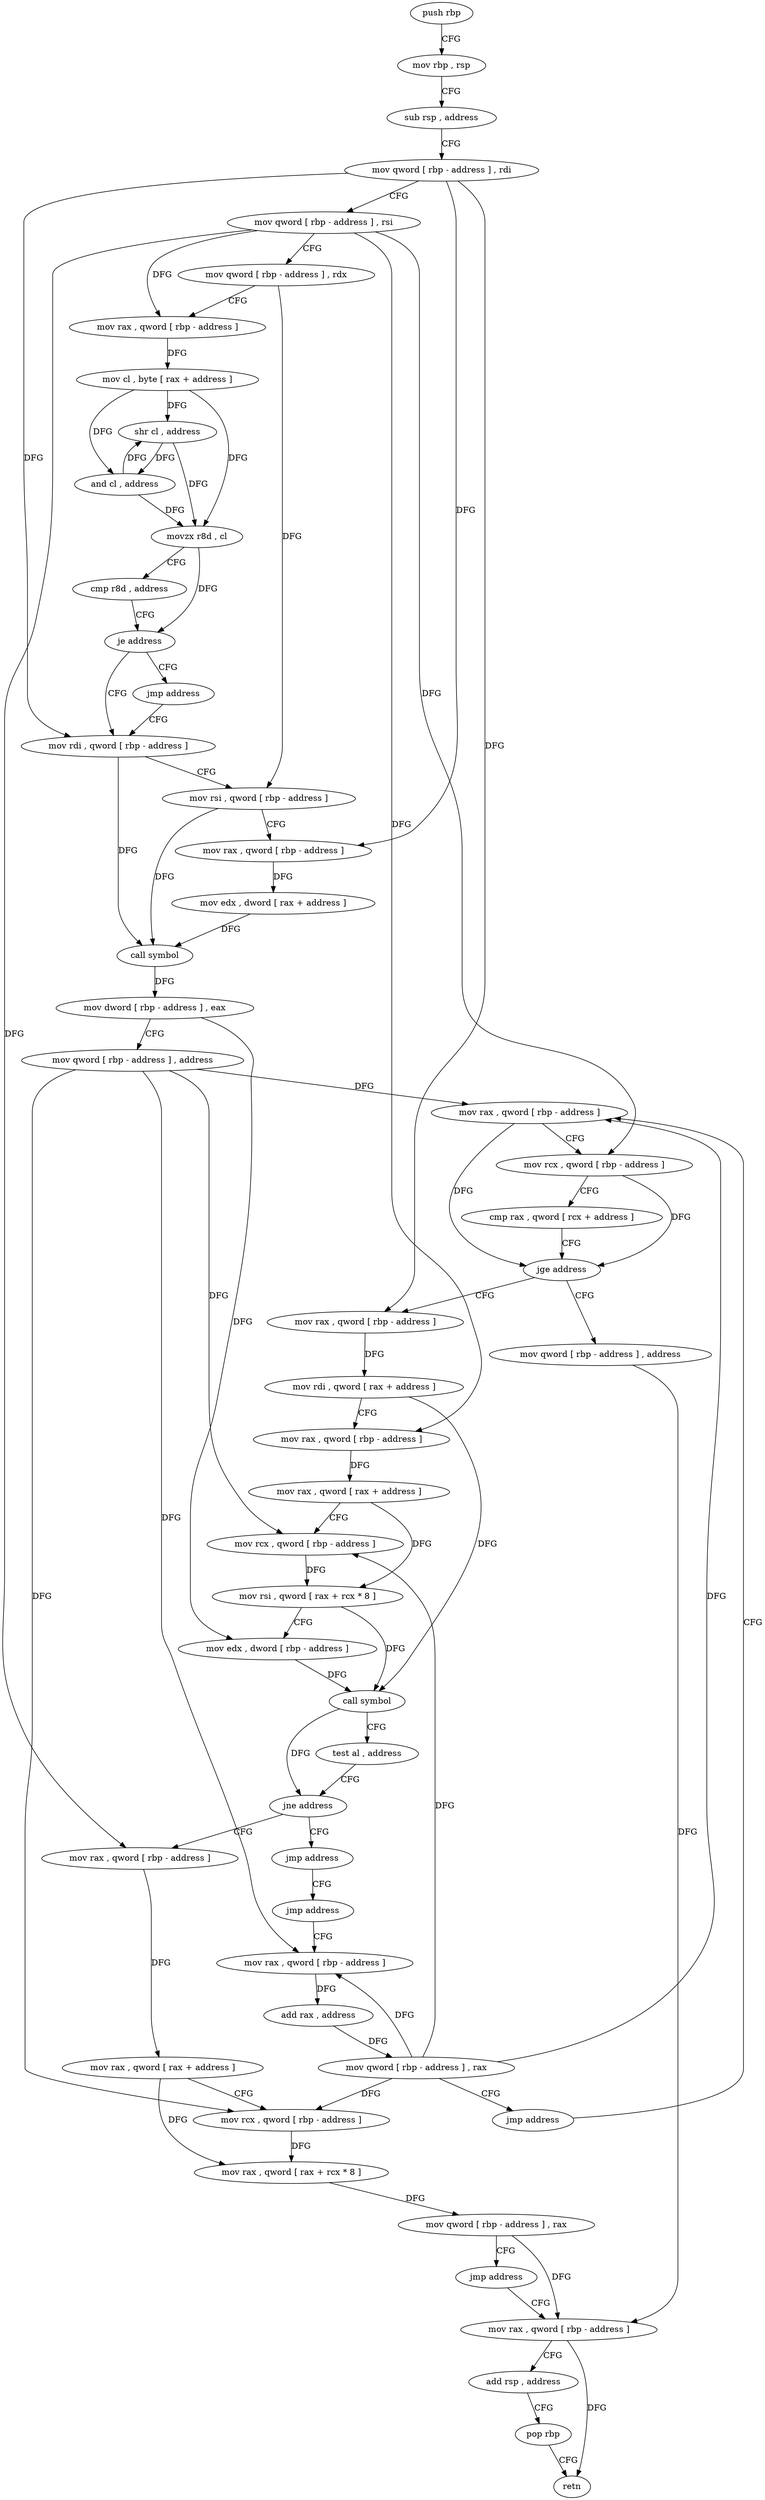 digraph "func" {
"4286816" [label = "push rbp" ]
"4286817" [label = "mov rbp , rsp" ]
"4286820" [label = "sub rsp , address" ]
"4286824" [label = "mov qword [ rbp - address ] , rdi" ]
"4286828" [label = "mov qword [ rbp - address ] , rsi" ]
"4286832" [label = "mov qword [ rbp - address ] , rdx" ]
"4286836" [label = "mov rax , qword [ rbp - address ]" ]
"4286840" [label = "mov cl , byte [ rax + address ]" ]
"4286843" [label = "shr cl , address" ]
"4286846" [label = "and cl , address" ]
"4286849" [label = "movzx r8d , cl" ]
"4286853" [label = "cmp r8d , address" ]
"4286857" [label = "je address" ]
"4286868" [label = "mov rdi , qword [ rbp - address ]" ]
"4286863" [label = "jmp address" ]
"4286872" [label = "mov rsi , qword [ rbp - address ]" ]
"4286876" [label = "mov rax , qword [ rbp - address ]" ]
"4286880" [label = "mov edx , dword [ rax + address ]" ]
"4286886" [label = "call symbol" ]
"4286891" [label = "mov dword [ rbp - address ] , eax" ]
"4286894" [label = "mov qword [ rbp - address ] , address" ]
"4286902" [label = "mov rax , qword [ rbp - address ]" ]
"4287017" [label = "mov qword [ rbp - address ] , address" ]
"4287025" [label = "mov rax , qword [ rbp - address ]" ]
"4286920" [label = "mov rax , qword [ rbp - address ]" ]
"4286924" [label = "mov rdi , qword [ rax + address ]" ]
"4286931" [label = "mov rax , qword [ rbp - address ]" ]
"4286935" [label = "mov rax , qword [ rax + address ]" ]
"4286939" [label = "mov rcx , qword [ rbp - address ]" ]
"4286943" [label = "mov rsi , qword [ rax + rcx * 8 ]" ]
"4286947" [label = "mov edx , dword [ rbp - address ]" ]
"4286950" [label = "call symbol" ]
"4286955" [label = "test al , address" ]
"4286957" [label = "jne address" ]
"4286968" [label = "mov rax , qword [ rbp - address ]" ]
"4286963" [label = "jmp address" ]
"4286972" [label = "mov rax , qword [ rax + address ]" ]
"4286976" [label = "mov rcx , qword [ rbp - address ]" ]
"4286980" [label = "mov rax , qword [ rax + rcx * 8 ]" ]
"4286984" [label = "mov qword [ rbp - address ] , rax" ]
"4286988" [label = "jmp address" ]
"4286993" [label = "jmp address" ]
"4287029" [label = "add rsp , address" ]
"4287033" [label = "pop rbp" ]
"4287034" [label = "retn" ]
"4286998" [label = "mov rax , qword [ rbp - address ]" ]
"4287002" [label = "add rax , address" ]
"4287008" [label = "mov qword [ rbp - address ] , rax" ]
"4287012" [label = "jmp address" ]
"4286906" [label = "mov rcx , qword [ rbp - address ]" ]
"4286910" [label = "cmp rax , qword [ rcx + address ]" ]
"4286914" [label = "jge address" ]
"4286816" -> "4286817" [ label = "CFG" ]
"4286817" -> "4286820" [ label = "CFG" ]
"4286820" -> "4286824" [ label = "CFG" ]
"4286824" -> "4286828" [ label = "CFG" ]
"4286824" -> "4286868" [ label = "DFG" ]
"4286824" -> "4286876" [ label = "DFG" ]
"4286824" -> "4286920" [ label = "DFG" ]
"4286828" -> "4286832" [ label = "CFG" ]
"4286828" -> "4286836" [ label = "DFG" ]
"4286828" -> "4286906" [ label = "DFG" ]
"4286828" -> "4286931" [ label = "DFG" ]
"4286828" -> "4286968" [ label = "DFG" ]
"4286832" -> "4286836" [ label = "CFG" ]
"4286832" -> "4286872" [ label = "DFG" ]
"4286836" -> "4286840" [ label = "DFG" ]
"4286840" -> "4286843" [ label = "DFG" ]
"4286840" -> "4286846" [ label = "DFG" ]
"4286840" -> "4286849" [ label = "DFG" ]
"4286843" -> "4286846" [ label = "DFG" ]
"4286843" -> "4286849" [ label = "DFG" ]
"4286846" -> "4286849" [ label = "DFG" ]
"4286846" -> "4286843" [ label = "DFG" ]
"4286849" -> "4286853" [ label = "CFG" ]
"4286849" -> "4286857" [ label = "DFG" ]
"4286853" -> "4286857" [ label = "CFG" ]
"4286857" -> "4286868" [ label = "CFG" ]
"4286857" -> "4286863" [ label = "CFG" ]
"4286868" -> "4286872" [ label = "CFG" ]
"4286868" -> "4286886" [ label = "DFG" ]
"4286863" -> "4286868" [ label = "CFG" ]
"4286872" -> "4286876" [ label = "CFG" ]
"4286872" -> "4286886" [ label = "DFG" ]
"4286876" -> "4286880" [ label = "DFG" ]
"4286880" -> "4286886" [ label = "DFG" ]
"4286886" -> "4286891" [ label = "DFG" ]
"4286891" -> "4286894" [ label = "CFG" ]
"4286891" -> "4286947" [ label = "DFG" ]
"4286894" -> "4286902" [ label = "DFG" ]
"4286894" -> "4286939" [ label = "DFG" ]
"4286894" -> "4286976" [ label = "DFG" ]
"4286894" -> "4286998" [ label = "DFG" ]
"4286902" -> "4286906" [ label = "CFG" ]
"4286902" -> "4286914" [ label = "DFG" ]
"4287017" -> "4287025" [ label = "DFG" ]
"4287025" -> "4287029" [ label = "CFG" ]
"4287025" -> "4287034" [ label = "DFG" ]
"4286920" -> "4286924" [ label = "DFG" ]
"4286924" -> "4286931" [ label = "CFG" ]
"4286924" -> "4286950" [ label = "DFG" ]
"4286931" -> "4286935" [ label = "DFG" ]
"4286935" -> "4286939" [ label = "CFG" ]
"4286935" -> "4286943" [ label = "DFG" ]
"4286939" -> "4286943" [ label = "DFG" ]
"4286943" -> "4286947" [ label = "CFG" ]
"4286943" -> "4286950" [ label = "DFG" ]
"4286947" -> "4286950" [ label = "DFG" ]
"4286950" -> "4286955" [ label = "CFG" ]
"4286950" -> "4286957" [ label = "DFG" ]
"4286955" -> "4286957" [ label = "CFG" ]
"4286957" -> "4286968" [ label = "CFG" ]
"4286957" -> "4286963" [ label = "CFG" ]
"4286968" -> "4286972" [ label = "DFG" ]
"4286963" -> "4286993" [ label = "CFG" ]
"4286972" -> "4286976" [ label = "CFG" ]
"4286972" -> "4286980" [ label = "DFG" ]
"4286976" -> "4286980" [ label = "DFG" ]
"4286980" -> "4286984" [ label = "DFG" ]
"4286984" -> "4286988" [ label = "CFG" ]
"4286984" -> "4287025" [ label = "DFG" ]
"4286988" -> "4287025" [ label = "CFG" ]
"4286993" -> "4286998" [ label = "CFG" ]
"4287029" -> "4287033" [ label = "CFG" ]
"4287033" -> "4287034" [ label = "CFG" ]
"4286998" -> "4287002" [ label = "DFG" ]
"4287002" -> "4287008" [ label = "DFG" ]
"4287008" -> "4287012" [ label = "CFG" ]
"4287008" -> "4286902" [ label = "DFG" ]
"4287008" -> "4286939" [ label = "DFG" ]
"4287008" -> "4286976" [ label = "DFG" ]
"4287008" -> "4286998" [ label = "DFG" ]
"4287012" -> "4286902" [ label = "CFG" ]
"4286906" -> "4286910" [ label = "CFG" ]
"4286906" -> "4286914" [ label = "DFG" ]
"4286910" -> "4286914" [ label = "CFG" ]
"4286914" -> "4287017" [ label = "CFG" ]
"4286914" -> "4286920" [ label = "CFG" ]
}
